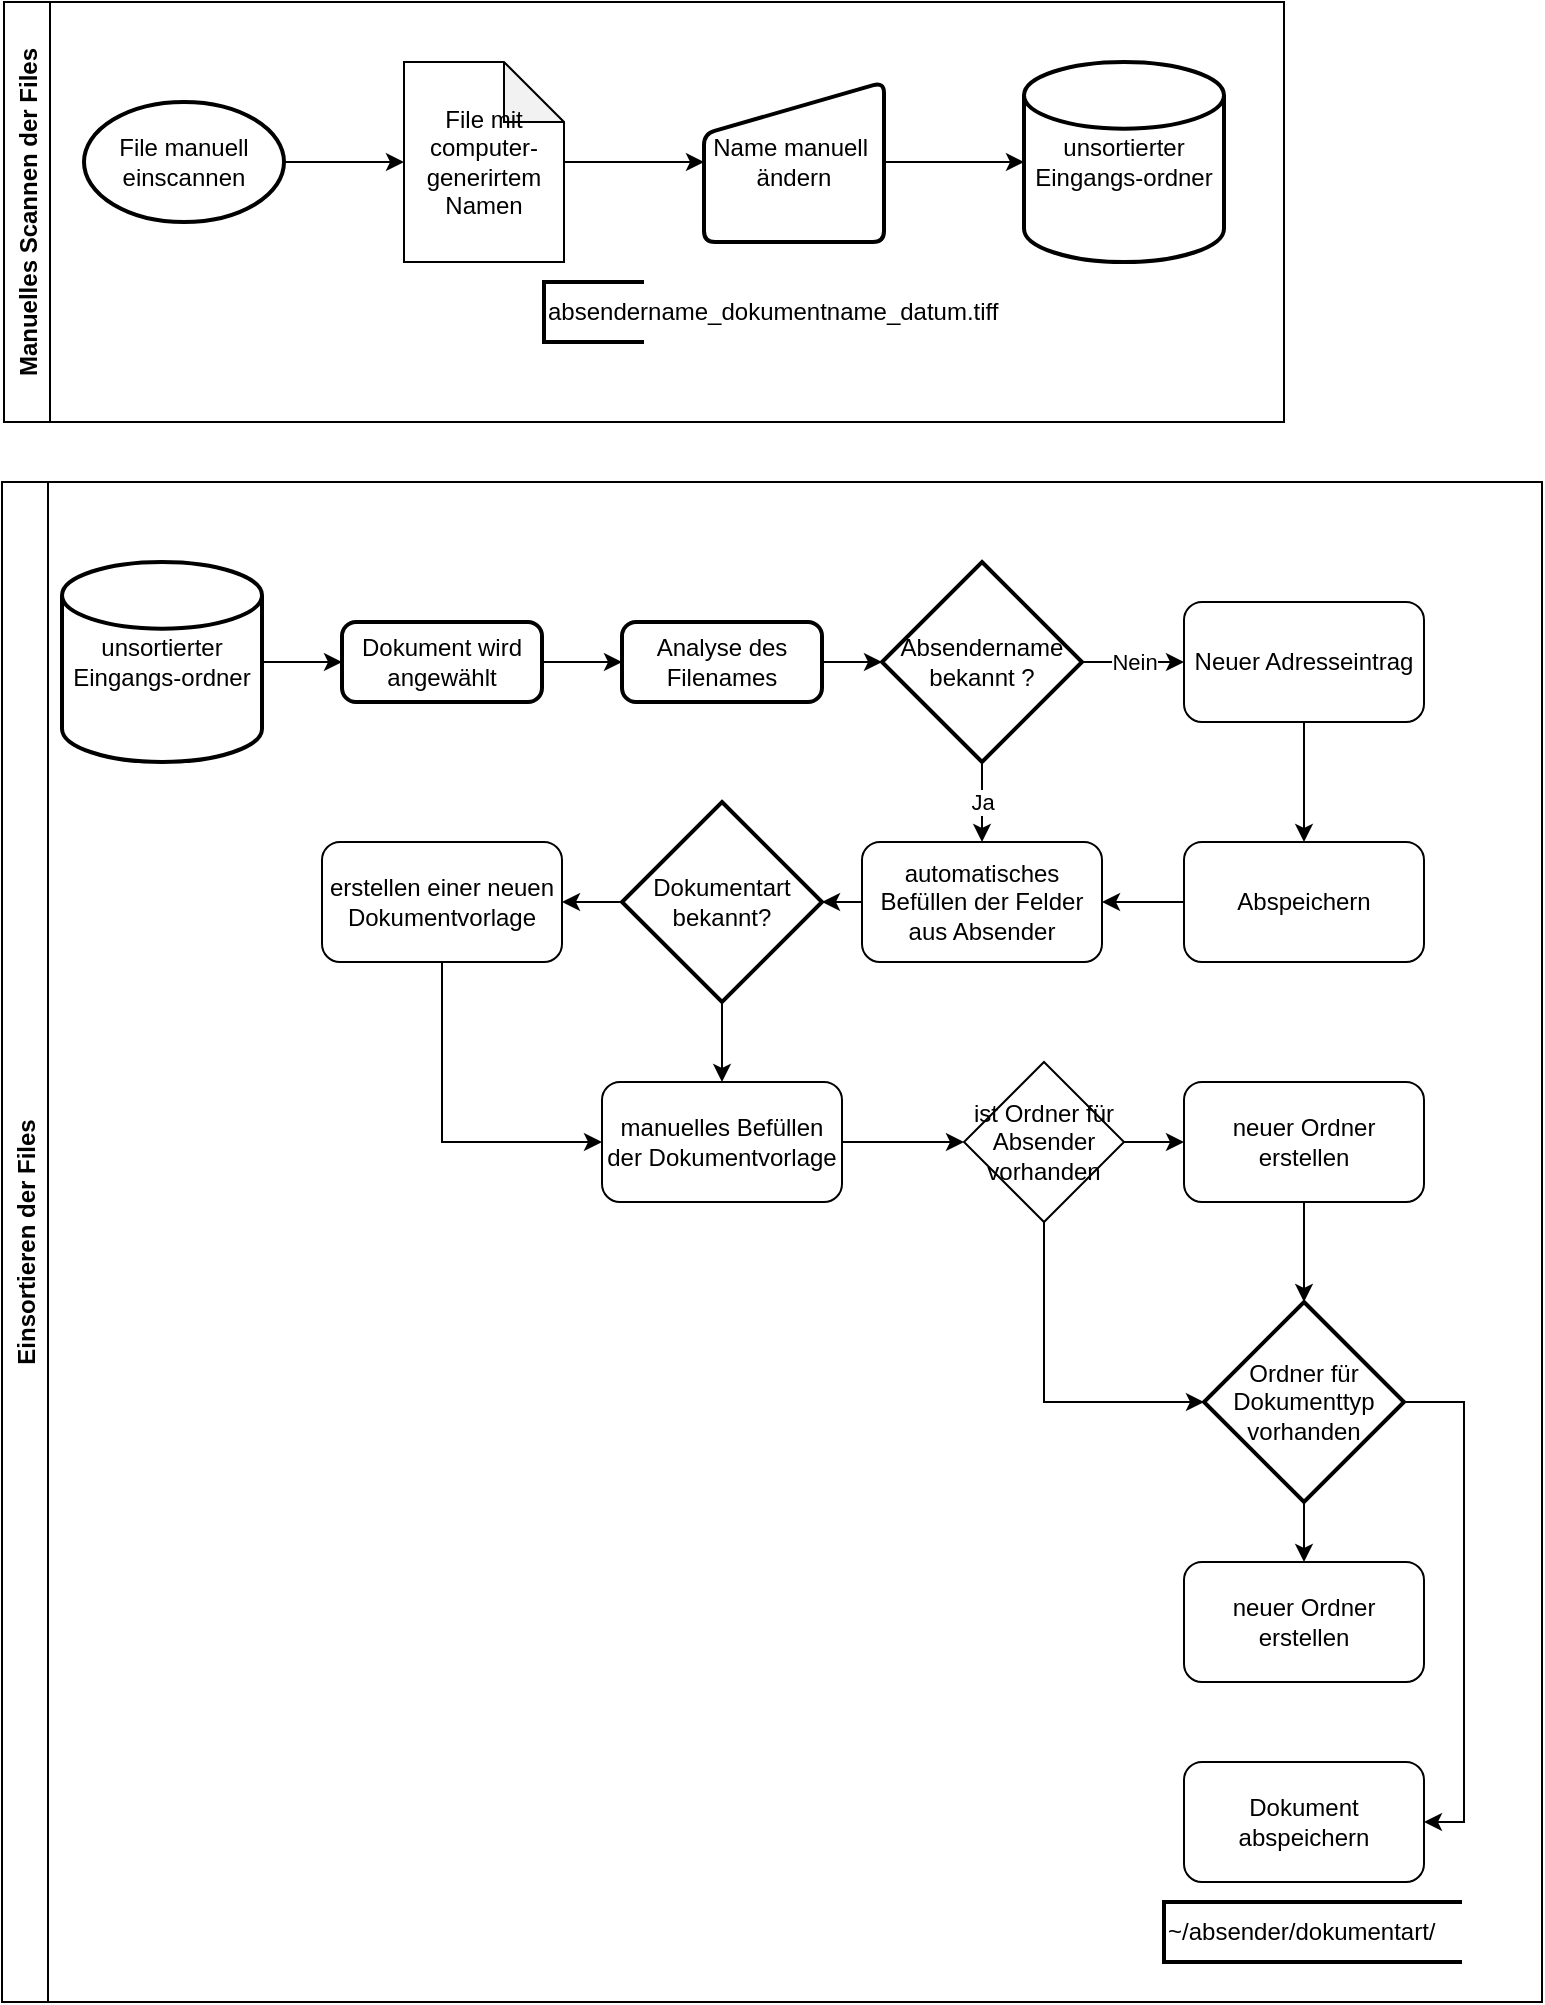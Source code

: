 <mxfile version="16.1.2" type="device"><diagram id="C5RBs43oDa-KdzZeNtuy" name="Page-1"><mxGraphModel dx="1102" dy="1025" grid="1" gridSize="10" guides="1" tooltips="1" connect="1" arrows="1" fold="1" page="1" pageScale="1" pageWidth="827" pageHeight="1169" math="0" shadow="0"><root><mxCell id="WIyWlLk6GJQsqaUBKTNV-0"/><mxCell id="WIyWlLk6GJQsqaUBKTNV-1" parent="WIyWlLk6GJQsqaUBKTNV-0"/><mxCell id="iLoiFMOfRlNtwh7RzMj--7" value="Manuelles Scannen der Files" style="swimlane;horizontal=0;" vertex="1" parent="WIyWlLk6GJQsqaUBKTNV-1"><mxGeometry x="30" y="80" width="640" height="210" as="geometry"/></mxCell><mxCell id="iLoiFMOfRlNtwh7RzMj--0" value="File manuell einscannen" style="strokeWidth=2;html=1;shape=mxgraph.flowchart.start_1;whiteSpace=wrap;" vertex="1" parent="iLoiFMOfRlNtwh7RzMj--7"><mxGeometry x="40" y="50" width="100" height="60" as="geometry"/></mxCell><mxCell id="iLoiFMOfRlNtwh7RzMj--2" style="edgeStyle=orthogonalEdgeStyle;rounded=0;orthogonalLoop=1;jettySize=auto;html=1;" edge="1" parent="iLoiFMOfRlNtwh7RzMj--7" source="iLoiFMOfRlNtwh7RzMj--0" target="iLoiFMOfRlNtwh7RzMj--8"><mxGeometry relative="1" as="geometry"><mxPoint x="200" y="80" as="targetPoint"/></mxGeometry></mxCell><mxCell id="iLoiFMOfRlNtwh7RzMj--11" style="edgeStyle=orthogonalEdgeStyle;rounded=0;orthogonalLoop=1;jettySize=auto;html=1;" edge="1" parent="iLoiFMOfRlNtwh7RzMj--7" source="iLoiFMOfRlNtwh7RzMj--5" target="iLoiFMOfRlNtwh7RzMj--10"><mxGeometry relative="1" as="geometry"/></mxCell><mxCell id="iLoiFMOfRlNtwh7RzMj--5" value="Name manuell&amp;nbsp;&lt;br&gt;ändern" style="html=1;strokeWidth=2;shape=manualInput;whiteSpace=wrap;rounded=1;size=26;arcSize=11;" vertex="1" parent="iLoiFMOfRlNtwh7RzMj--7"><mxGeometry x="350" y="40" width="90" height="80" as="geometry"/></mxCell><mxCell id="iLoiFMOfRlNtwh7RzMj--6" style="edgeStyle=orthogonalEdgeStyle;rounded=0;orthogonalLoop=1;jettySize=auto;html=1;" edge="1" parent="iLoiFMOfRlNtwh7RzMj--7" source="iLoiFMOfRlNtwh7RzMj--8" target="iLoiFMOfRlNtwh7RzMj--5"><mxGeometry relative="1" as="geometry"><mxPoint x="300" y="80" as="sourcePoint"/></mxGeometry></mxCell><mxCell id="iLoiFMOfRlNtwh7RzMj--8" value="File mit computer-generirtem Namen" style="shape=note;whiteSpace=wrap;html=1;backgroundOutline=1;darkOpacity=0.05;" vertex="1" parent="iLoiFMOfRlNtwh7RzMj--7"><mxGeometry x="200" y="30" width="80" height="100" as="geometry"/></mxCell><mxCell id="iLoiFMOfRlNtwh7RzMj--9" value="absendername_dokumentname_datum.tiff" style="strokeWidth=2;html=1;shape=mxgraph.flowchart.annotation_1;align=left;pointerEvents=1;" vertex="1" parent="iLoiFMOfRlNtwh7RzMj--7"><mxGeometry x="270" y="140" width="50" height="30" as="geometry"/></mxCell><mxCell id="iLoiFMOfRlNtwh7RzMj--10" value="unsortierter Eingangs-ordner" style="strokeWidth=2;html=1;shape=mxgraph.flowchart.database;whiteSpace=wrap;" vertex="1" parent="iLoiFMOfRlNtwh7RzMj--7"><mxGeometry x="510" y="30" width="100" height="100" as="geometry"/></mxCell><mxCell id="iLoiFMOfRlNtwh7RzMj--12" value="Einsortieren der Files" style="swimlane;horizontal=0;" vertex="1" parent="WIyWlLk6GJQsqaUBKTNV-1"><mxGeometry x="29" y="320" width="770" height="760" as="geometry"/></mxCell><mxCell id="iLoiFMOfRlNtwh7RzMj--15" style="edgeStyle=orthogonalEdgeStyle;rounded=0;orthogonalLoop=1;jettySize=auto;html=1;entryX=0;entryY=0.5;entryDx=0;entryDy=0;" edge="1" parent="iLoiFMOfRlNtwh7RzMj--12" source="iLoiFMOfRlNtwh7RzMj--13" target="iLoiFMOfRlNtwh7RzMj--14"><mxGeometry relative="1" as="geometry"/></mxCell><mxCell id="iLoiFMOfRlNtwh7RzMj--13" value="unsortierter Eingangs-ordner" style="strokeWidth=2;html=1;shape=mxgraph.flowchart.database;whiteSpace=wrap;" vertex="1" parent="iLoiFMOfRlNtwh7RzMj--12"><mxGeometry x="30" y="40" width="100" height="100" as="geometry"/></mxCell><mxCell id="iLoiFMOfRlNtwh7RzMj--17" style="edgeStyle=orthogonalEdgeStyle;rounded=0;orthogonalLoop=1;jettySize=auto;html=1;" edge="1" parent="iLoiFMOfRlNtwh7RzMj--12" source="iLoiFMOfRlNtwh7RzMj--14" target="iLoiFMOfRlNtwh7RzMj--16"><mxGeometry relative="1" as="geometry"/></mxCell><mxCell id="iLoiFMOfRlNtwh7RzMj--14" value="Dokument wird angewählt" style="rounded=1;whiteSpace=wrap;html=1;absoluteArcSize=1;arcSize=14;strokeWidth=2;" vertex="1" parent="iLoiFMOfRlNtwh7RzMj--12"><mxGeometry x="170" y="70" width="100" height="40" as="geometry"/></mxCell><mxCell id="iLoiFMOfRlNtwh7RzMj--19" style="edgeStyle=orthogonalEdgeStyle;rounded=0;orthogonalLoop=1;jettySize=auto;html=1;" edge="1" parent="iLoiFMOfRlNtwh7RzMj--12" source="iLoiFMOfRlNtwh7RzMj--16" target="iLoiFMOfRlNtwh7RzMj--18"><mxGeometry relative="1" as="geometry"/></mxCell><mxCell id="iLoiFMOfRlNtwh7RzMj--16" value="Analyse des Filenames" style="rounded=1;whiteSpace=wrap;html=1;absoluteArcSize=1;arcSize=14;strokeWidth=2;" vertex="1" parent="iLoiFMOfRlNtwh7RzMj--12"><mxGeometry x="310" y="70" width="100" height="40" as="geometry"/></mxCell><mxCell id="iLoiFMOfRlNtwh7RzMj--21" value="Ja" style="edgeStyle=orthogonalEdgeStyle;rounded=0;orthogonalLoop=1;jettySize=auto;html=1;" edge="1" parent="iLoiFMOfRlNtwh7RzMj--12" source="iLoiFMOfRlNtwh7RzMj--18" target="iLoiFMOfRlNtwh7RzMj--20"><mxGeometry relative="1" as="geometry"/></mxCell><mxCell id="iLoiFMOfRlNtwh7RzMj--23" value="Nein" style="edgeStyle=orthogonalEdgeStyle;rounded=0;orthogonalLoop=1;jettySize=auto;html=1;" edge="1" parent="iLoiFMOfRlNtwh7RzMj--12" source="iLoiFMOfRlNtwh7RzMj--18" target="iLoiFMOfRlNtwh7RzMj--22"><mxGeometry relative="1" as="geometry"/></mxCell><mxCell id="iLoiFMOfRlNtwh7RzMj--18" value="Absendername bekannt ?" style="strokeWidth=2;html=1;shape=mxgraph.flowchart.decision;whiteSpace=wrap;" vertex="1" parent="iLoiFMOfRlNtwh7RzMj--12"><mxGeometry x="440" y="40" width="100" height="100" as="geometry"/></mxCell><mxCell id="iLoiFMOfRlNtwh7RzMj--28" style="edgeStyle=orthogonalEdgeStyle;rounded=0;orthogonalLoop=1;jettySize=auto;html=1;" edge="1" parent="iLoiFMOfRlNtwh7RzMj--12" source="iLoiFMOfRlNtwh7RzMj--20" target="iLoiFMOfRlNtwh7RzMj--27"><mxGeometry relative="1" as="geometry"/></mxCell><mxCell id="iLoiFMOfRlNtwh7RzMj--20" value="automatisches Befüllen der Felder aus Absender" style="rounded=1;whiteSpace=wrap;html=1;" vertex="1" parent="iLoiFMOfRlNtwh7RzMj--12"><mxGeometry x="430" y="180" width="120" height="60" as="geometry"/></mxCell><mxCell id="iLoiFMOfRlNtwh7RzMj--25" style="edgeStyle=orthogonalEdgeStyle;rounded=0;orthogonalLoop=1;jettySize=auto;html=1;" edge="1" parent="iLoiFMOfRlNtwh7RzMj--12" source="iLoiFMOfRlNtwh7RzMj--22" target="iLoiFMOfRlNtwh7RzMj--24"><mxGeometry relative="1" as="geometry"/></mxCell><mxCell id="iLoiFMOfRlNtwh7RzMj--22" value="Neuer Adresseintrag" style="rounded=1;whiteSpace=wrap;html=1;" vertex="1" parent="iLoiFMOfRlNtwh7RzMj--12"><mxGeometry x="591" y="60" width="120" height="60" as="geometry"/></mxCell><mxCell id="iLoiFMOfRlNtwh7RzMj--26" style="edgeStyle=orthogonalEdgeStyle;rounded=0;orthogonalLoop=1;jettySize=auto;html=1;" edge="1" parent="iLoiFMOfRlNtwh7RzMj--12" source="iLoiFMOfRlNtwh7RzMj--24" target="iLoiFMOfRlNtwh7RzMj--20"><mxGeometry relative="1" as="geometry"/></mxCell><mxCell id="iLoiFMOfRlNtwh7RzMj--24" value="Abspeichern" style="rounded=1;whiteSpace=wrap;html=1;" vertex="1" parent="iLoiFMOfRlNtwh7RzMj--12"><mxGeometry x="591" y="180" width="120" height="60" as="geometry"/></mxCell><mxCell id="iLoiFMOfRlNtwh7RzMj--31" style="edgeStyle=orthogonalEdgeStyle;rounded=0;orthogonalLoop=1;jettySize=auto;html=1;" edge="1" parent="iLoiFMOfRlNtwh7RzMj--12" source="iLoiFMOfRlNtwh7RzMj--27" target="iLoiFMOfRlNtwh7RzMj--30"><mxGeometry relative="1" as="geometry"/></mxCell><mxCell id="iLoiFMOfRlNtwh7RzMj--32" style="edgeStyle=orthogonalEdgeStyle;rounded=0;orthogonalLoop=1;jettySize=auto;html=1;" edge="1" parent="iLoiFMOfRlNtwh7RzMj--12" source="iLoiFMOfRlNtwh7RzMj--27" target="iLoiFMOfRlNtwh7RzMj--29"><mxGeometry relative="1" as="geometry"/></mxCell><mxCell id="iLoiFMOfRlNtwh7RzMj--27" value="Dokumentart bekannt?" style="strokeWidth=2;html=1;shape=mxgraph.flowchart.decision;whiteSpace=wrap;" vertex="1" parent="iLoiFMOfRlNtwh7RzMj--12"><mxGeometry x="310" y="160" width="100" height="100" as="geometry"/></mxCell><mxCell id="iLoiFMOfRlNtwh7RzMj--35" style="edgeStyle=orthogonalEdgeStyle;rounded=0;orthogonalLoop=1;jettySize=auto;html=1;" edge="1" parent="iLoiFMOfRlNtwh7RzMj--12" source="iLoiFMOfRlNtwh7RzMj--29" target="iLoiFMOfRlNtwh7RzMj--34"><mxGeometry relative="1" as="geometry"/></mxCell><mxCell id="iLoiFMOfRlNtwh7RzMj--29" value="manuelles Befüllen der Dokumentvorlage" style="rounded=1;whiteSpace=wrap;html=1;" vertex="1" parent="iLoiFMOfRlNtwh7RzMj--12"><mxGeometry x="300" y="300" width="120" height="60" as="geometry"/></mxCell><mxCell id="iLoiFMOfRlNtwh7RzMj--33" style="edgeStyle=orthogonalEdgeStyle;rounded=0;orthogonalLoop=1;jettySize=auto;html=1;entryX=0;entryY=0.5;entryDx=0;entryDy=0;" edge="1" parent="iLoiFMOfRlNtwh7RzMj--12" source="iLoiFMOfRlNtwh7RzMj--30" target="iLoiFMOfRlNtwh7RzMj--29"><mxGeometry relative="1" as="geometry"><Array as="points"><mxPoint x="220" y="330"/></Array></mxGeometry></mxCell><mxCell id="iLoiFMOfRlNtwh7RzMj--30" value="erstellen einer neuen Dokumentvorlage" style="rounded=1;whiteSpace=wrap;html=1;" vertex="1" parent="iLoiFMOfRlNtwh7RzMj--12"><mxGeometry x="160" y="180" width="120" height="60" as="geometry"/></mxCell><mxCell id="iLoiFMOfRlNtwh7RzMj--34" value="ist Ordner für Absender vorhanden" style="rhombus;whiteSpace=wrap;html=1;" vertex="1" parent="iLoiFMOfRlNtwh7RzMj--12"><mxGeometry x="481" y="290" width="80" height="80" as="geometry"/></mxCell><mxCell id="iLoiFMOfRlNtwh7RzMj--40" style="edgeStyle=orthogonalEdgeStyle;rounded=0;orthogonalLoop=1;jettySize=auto;html=1;" edge="1" parent="iLoiFMOfRlNtwh7RzMj--12" source="iLoiFMOfRlNtwh7RzMj--37" target="iLoiFMOfRlNtwh7RzMj--39"><mxGeometry relative="1" as="geometry"/></mxCell><mxCell id="iLoiFMOfRlNtwh7RzMj--37" value="neuer Ordner erstellen" style="rounded=1;whiteSpace=wrap;html=1;" vertex="1" parent="iLoiFMOfRlNtwh7RzMj--12"><mxGeometry x="591" y="300" width="120" height="60" as="geometry"/></mxCell><mxCell id="iLoiFMOfRlNtwh7RzMj--36" style="edgeStyle=orthogonalEdgeStyle;rounded=0;orthogonalLoop=1;jettySize=auto;html=1;" edge="1" parent="iLoiFMOfRlNtwh7RzMj--12" source="iLoiFMOfRlNtwh7RzMj--34" target="iLoiFMOfRlNtwh7RzMj--37"><mxGeometry relative="1" as="geometry"><mxPoint x="601" y="330" as="targetPoint"/></mxGeometry></mxCell><mxCell id="iLoiFMOfRlNtwh7RzMj--42" style="edgeStyle=orthogonalEdgeStyle;rounded=0;orthogonalLoop=1;jettySize=auto;html=1;" edge="1" parent="iLoiFMOfRlNtwh7RzMj--12" source="iLoiFMOfRlNtwh7RzMj--39" target="iLoiFMOfRlNtwh7RzMj--41"><mxGeometry relative="1" as="geometry"/></mxCell><mxCell id="iLoiFMOfRlNtwh7RzMj--39" value="Ordner für Dokumenttyp vorhanden" style="strokeWidth=2;html=1;shape=mxgraph.flowchart.decision;whiteSpace=wrap;" vertex="1" parent="iLoiFMOfRlNtwh7RzMj--12"><mxGeometry x="601" y="410" width="100" height="100" as="geometry"/></mxCell><mxCell id="iLoiFMOfRlNtwh7RzMj--38" style="edgeStyle=orthogonalEdgeStyle;rounded=0;orthogonalLoop=1;jettySize=auto;html=1;entryX=0;entryY=0.5;entryDx=0;entryDy=0;entryPerimeter=0;" edge="1" parent="iLoiFMOfRlNtwh7RzMj--12" source="iLoiFMOfRlNtwh7RzMj--34" target="iLoiFMOfRlNtwh7RzMj--39"><mxGeometry relative="1" as="geometry"><mxPoint x="521" y="440" as="targetPoint"/><Array as="points"><mxPoint x="521" y="460"/></Array></mxGeometry></mxCell><mxCell id="iLoiFMOfRlNtwh7RzMj--41" value="neuer Ordner erstellen" style="rounded=1;whiteSpace=wrap;html=1;" vertex="1" parent="iLoiFMOfRlNtwh7RzMj--12"><mxGeometry x="591" y="540" width="120" height="60" as="geometry"/></mxCell><mxCell id="iLoiFMOfRlNtwh7RzMj--44" value="Dokument abspeichern" style="rounded=1;whiteSpace=wrap;html=1;" vertex="1" parent="iLoiFMOfRlNtwh7RzMj--12"><mxGeometry x="591" y="640" width="120" height="60" as="geometry"/></mxCell><mxCell id="iLoiFMOfRlNtwh7RzMj--43" style="edgeStyle=orthogonalEdgeStyle;rounded=0;orthogonalLoop=1;jettySize=auto;html=1;entryX=1;entryY=0.5;entryDx=0;entryDy=0;" edge="1" parent="iLoiFMOfRlNtwh7RzMj--12" source="iLoiFMOfRlNtwh7RzMj--39" target="iLoiFMOfRlNtwh7RzMj--44"><mxGeometry relative="1" as="geometry"><mxPoint x="741" y="690" as="targetPoint"/><Array as="points"><mxPoint x="731" y="460"/><mxPoint x="731" y="670"/></Array></mxGeometry></mxCell><mxCell id="iLoiFMOfRlNtwh7RzMj--45" value="~/absender/dokumentart/" style="strokeWidth=2;html=1;shape=mxgraph.flowchart.annotation_1;align=left;pointerEvents=1;" vertex="1" parent="iLoiFMOfRlNtwh7RzMj--12"><mxGeometry x="581" y="710" width="149" height="30" as="geometry"/></mxCell></root></mxGraphModel></diagram></mxfile>